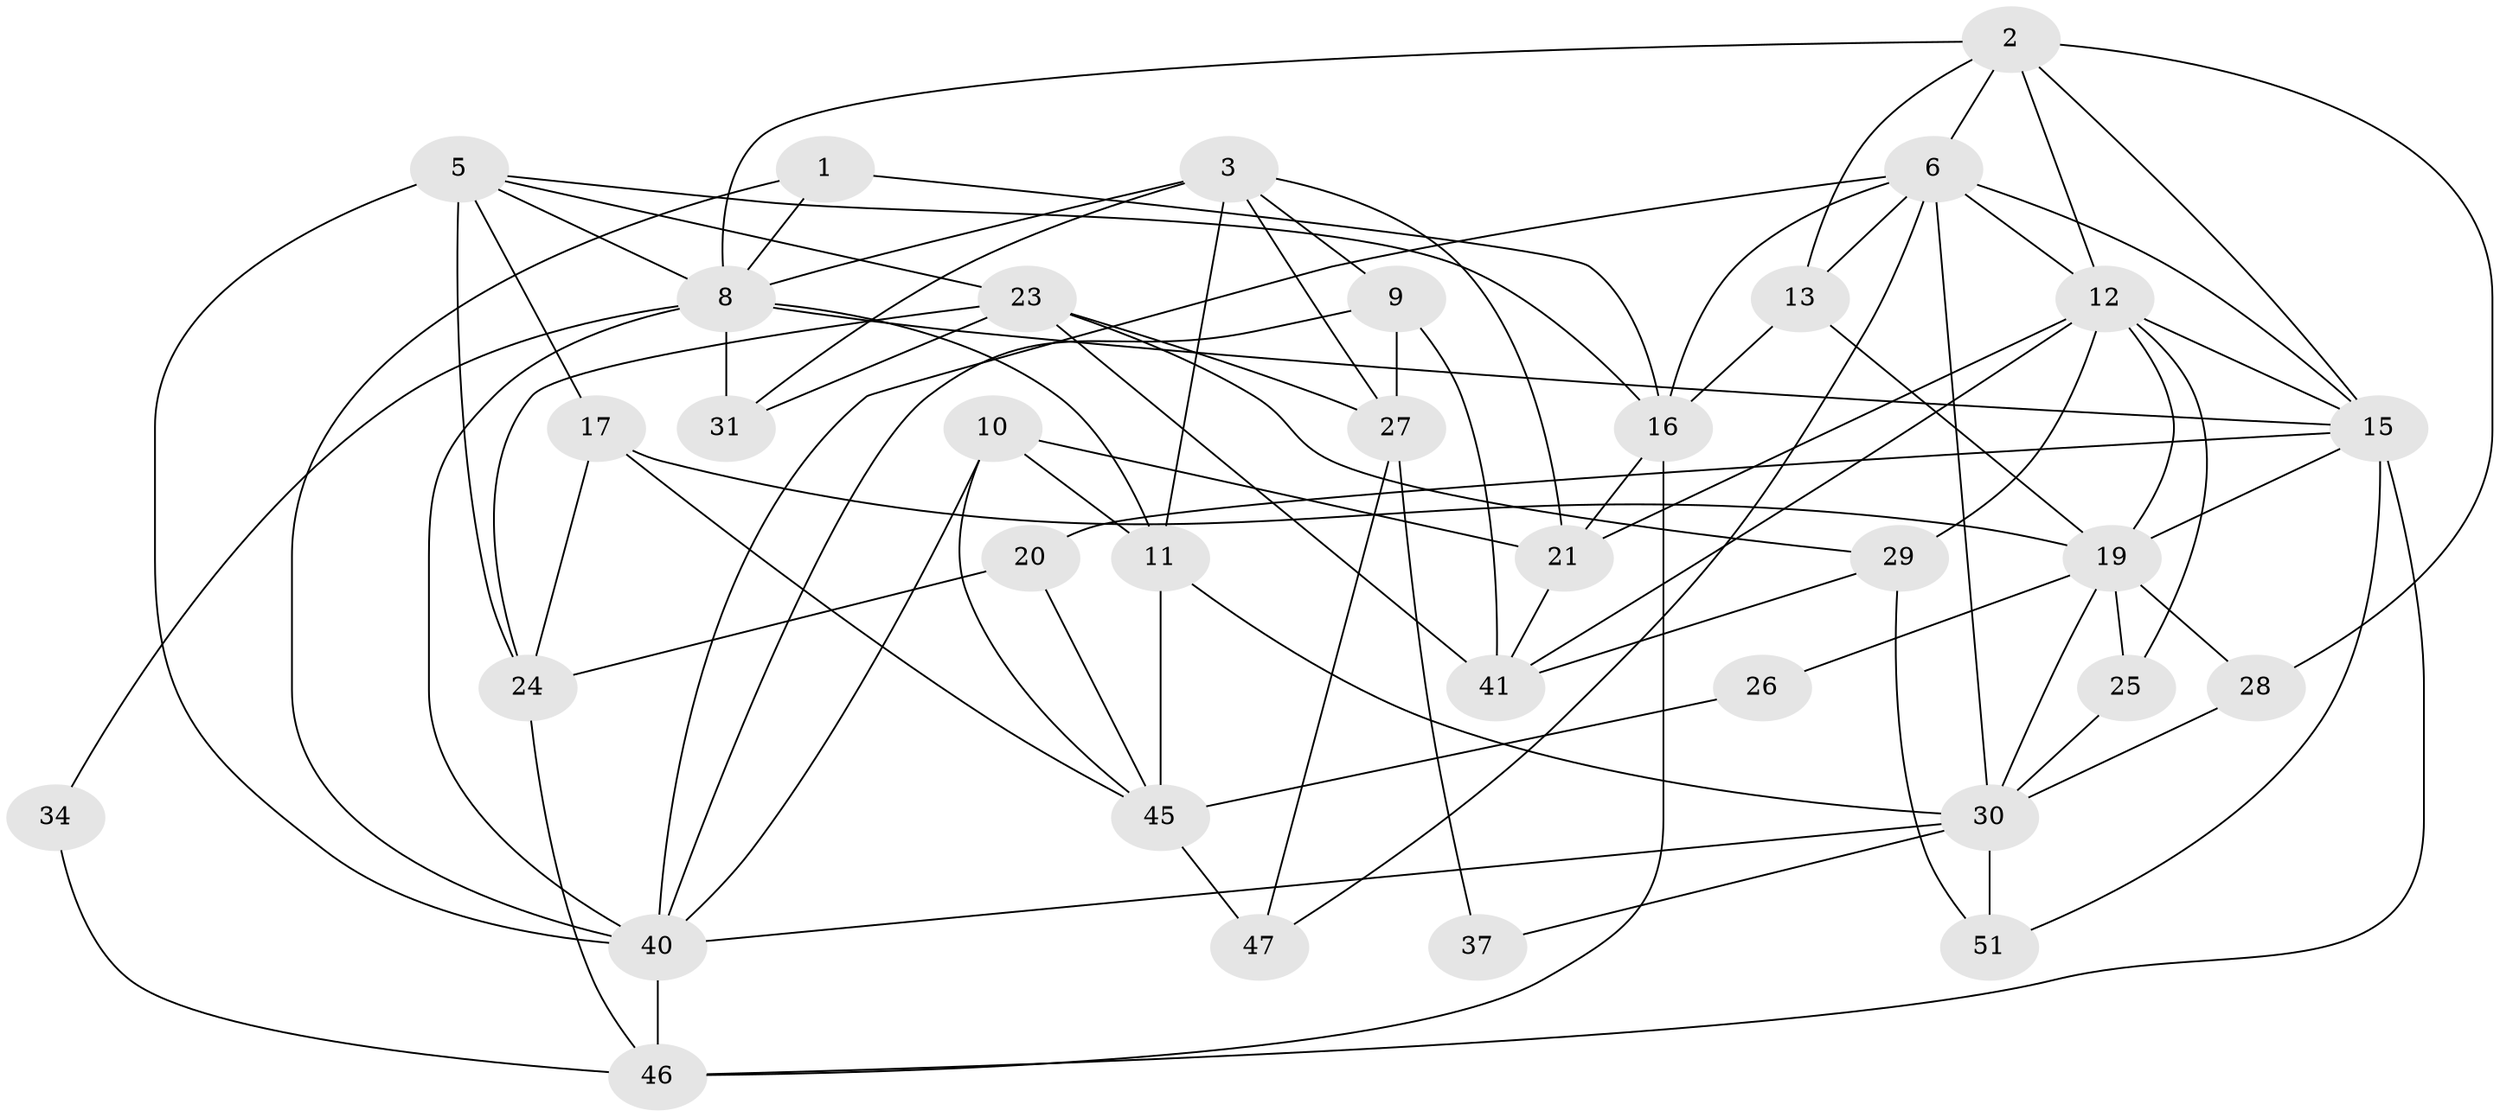 // original degree distribution, {3: 0.3333333333333333, 2: 0.14035087719298245, 5: 0.12280701754385964, 6: 0.10526315789473684, 7: 0.07017543859649122, 8: 0.017543859649122806, 4: 0.21052631578947367}
// Generated by graph-tools (version 1.1) at 2025/11/02/27/25 16:11:24]
// undirected, 34 vertices, 85 edges
graph export_dot {
graph [start="1"]
  node [color=gray90,style=filled];
  1;
  2 [super="+7"];
  3 [super="+4"];
  5 [super="+56"];
  6 [super="+18"];
  8 [super="+14"];
  9;
  10 [super="+57"];
  11 [super="+44"];
  12 [super="+43"];
  13 [super="+48"];
  15 [super="+42"];
  16 [super="+22"];
  17 [super="+55"];
  19 [super="+32"];
  20;
  21 [super="+35"];
  23 [super="+38"];
  24 [super="+36"];
  25;
  26;
  27 [super="+53"];
  28;
  29;
  30 [super="+39"];
  31 [super="+33"];
  34;
  37;
  40 [super="+52"];
  41 [super="+49"];
  45 [super="+54"];
  46 [super="+50"];
  47;
  51;
  1 -- 16;
  1 -- 8;
  1 -- 40;
  2 -- 13;
  2 -- 6;
  2 -- 8;
  2 -- 12;
  2 -- 28;
  2 -- 15;
  3 -- 8;
  3 -- 9 [weight=2];
  3 -- 11 [weight=2];
  3 -- 21;
  3 -- 27;
  3 -- 31;
  5 -- 24;
  5 -- 8;
  5 -- 23;
  5 -- 16;
  5 -- 17;
  5 -- 40;
  6 -- 47;
  6 -- 12;
  6 -- 30;
  6 -- 16;
  6 -- 40;
  6 -- 13;
  6 -- 15;
  8 -- 34;
  8 -- 40;
  8 -- 31 [weight=2];
  8 -- 11;
  8 -- 15;
  9 -- 40;
  9 -- 27;
  9 -- 41;
  10 -- 45;
  10 -- 40;
  10 -- 21;
  10 -- 11;
  11 -- 45;
  11 -- 30;
  12 -- 21;
  12 -- 25;
  12 -- 19;
  12 -- 29;
  12 -- 41;
  12 -- 15;
  13 -- 19;
  13 -- 16 [weight=2];
  15 -- 46;
  15 -- 19;
  15 -- 51;
  15 -- 20;
  16 -- 21;
  16 -- 46;
  17 -- 45;
  17 -- 19;
  17 -- 24;
  19 -- 25;
  19 -- 26;
  19 -- 28;
  19 -- 30;
  20 -- 45;
  20 -- 24;
  21 -- 41 [weight=2];
  23 -- 24;
  23 -- 41;
  23 -- 27;
  23 -- 29;
  23 -- 31;
  24 -- 46;
  25 -- 30;
  26 -- 45 [weight=2];
  27 -- 37;
  27 -- 47;
  28 -- 30;
  29 -- 41;
  29 -- 51;
  30 -- 51;
  30 -- 37;
  30 -- 40;
  34 -- 46;
  40 -- 46;
  45 -- 47;
}

